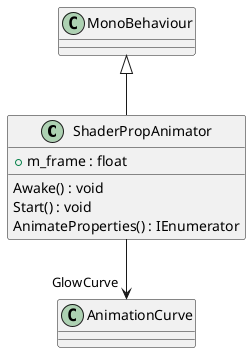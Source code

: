 @startuml
class ShaderPropAnimator {
    + m_frame : float
    Awake() : void
    Start() : void
    AnimateProperties() : IEnumerator
}
MonoBehaviour <|-- ShaderPropAnimator
ShaderPropAnimator --> "GlowCurve" AnimationCurve
@enduml
